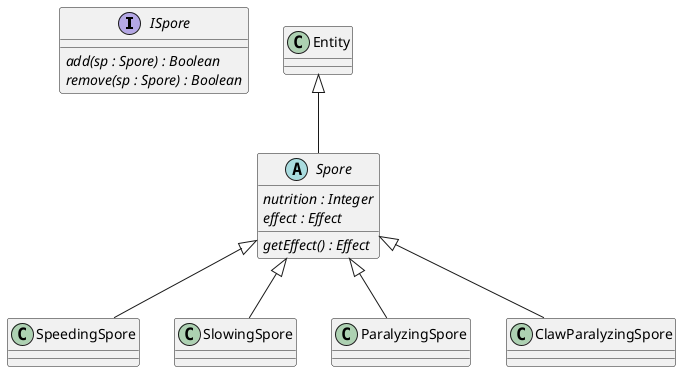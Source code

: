 @startuml spore

interface ISpore {
    {abstract} add(sp : Spore) : Boolean
    {abstract} remove(sp : Spore) : Boolean
}

abstract class Spore extends Entity{
    {abstract} nutrition : Integer
    {abstract} effect : Effect
    {abstract} getEffect() : Effect
}

class SpeedingSpore extends Spore {}
class SlowingSpore extends Spore {}
class ParalyzingSpore extends Spore {}
class ClawParalyzingSpore extends Spore {}

@enduml